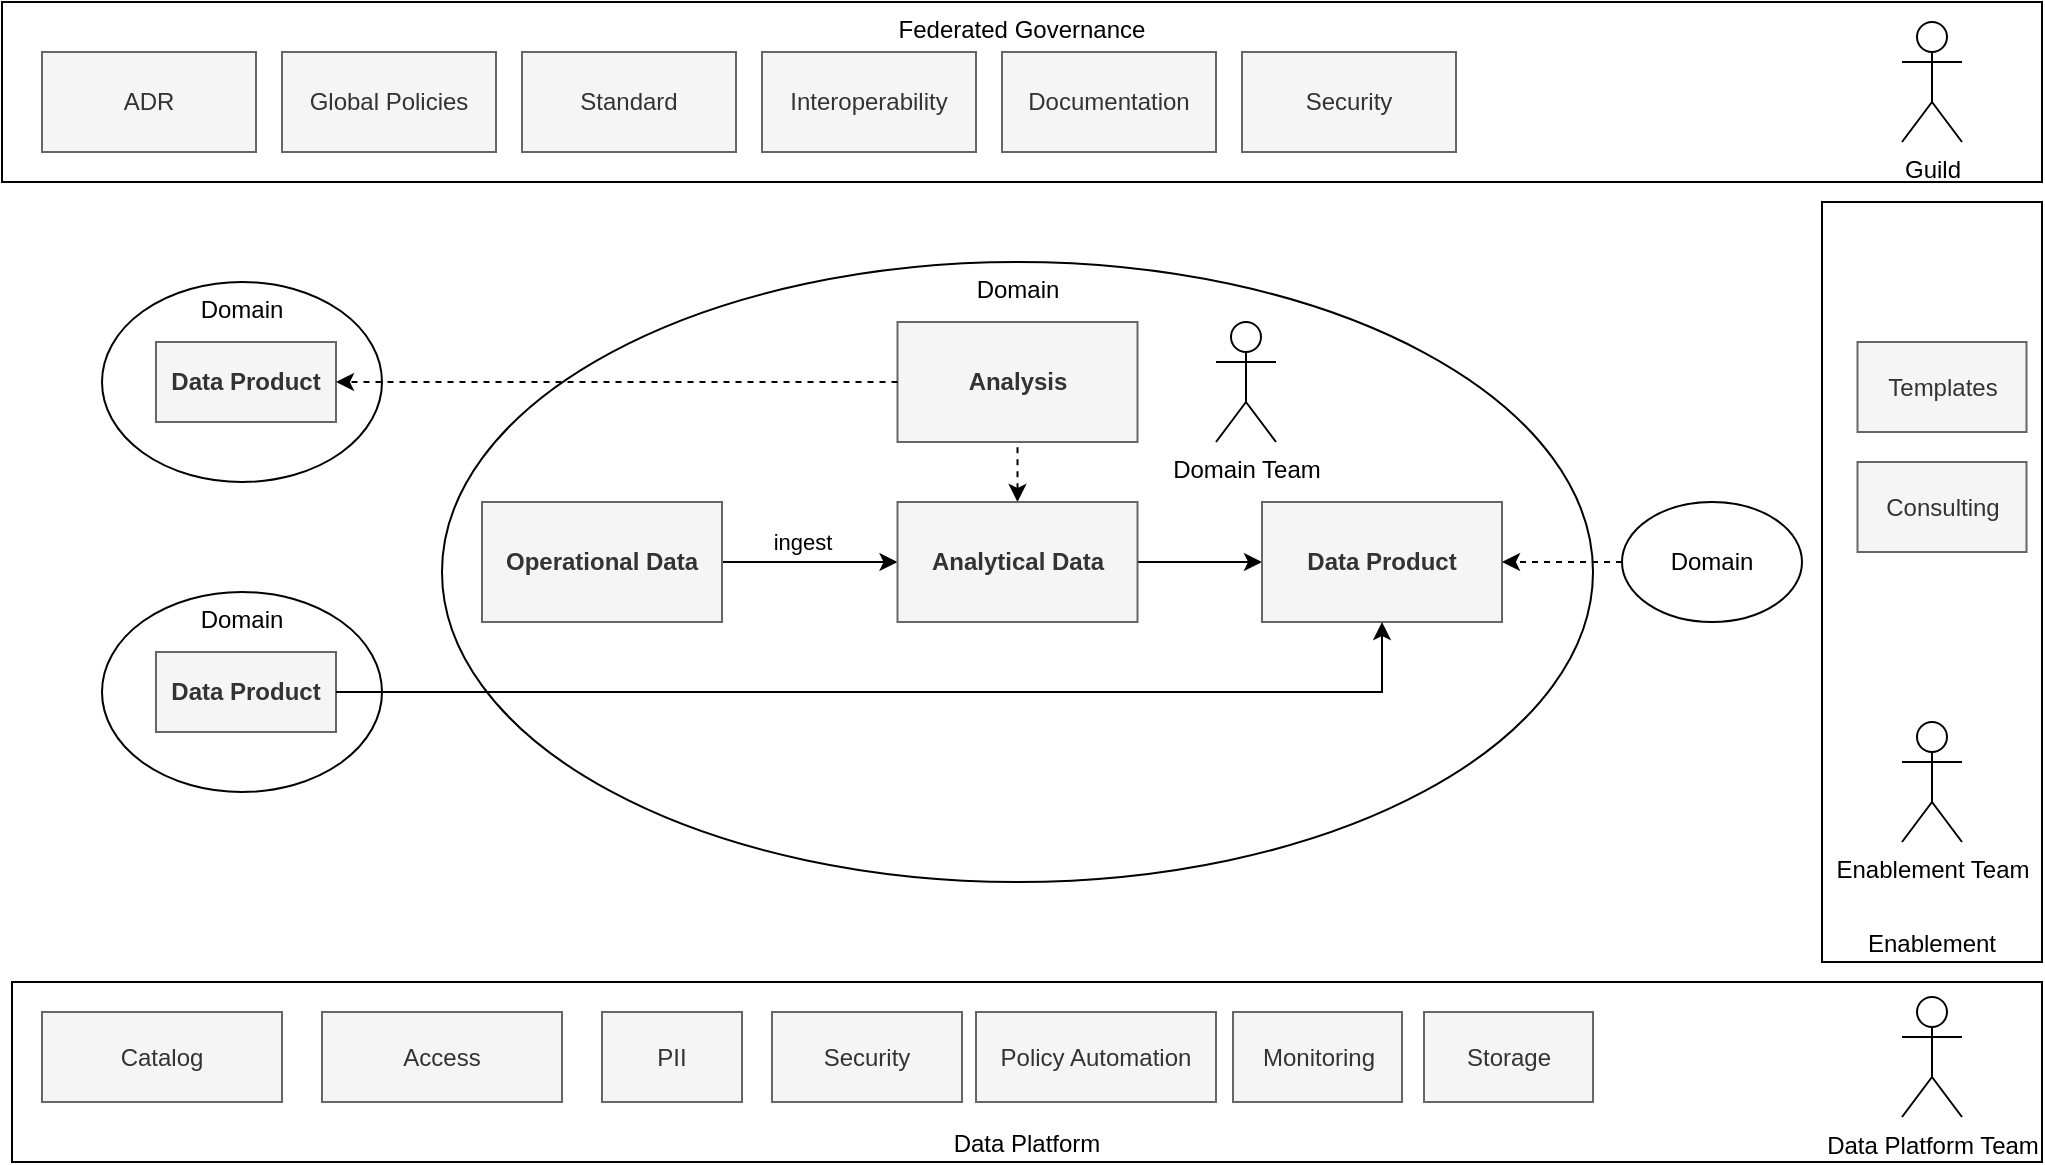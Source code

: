 <mxfile version="15.5.4" type="embed"><diagram id="DWjpSvbVxY2pOprUcE6g" name="Page-1"><mxGraphModel dx="984" dy="711" grid="1" gridSize="10" guides="1" tooltips="1" connect="1" arrows="1" fold="1" page="1" pageScale="1" pageWidth="827" pageHeight="1169" math="0" shadow="0"><root><mxCell id="0"/><mxCell id="1" parent="0"/><mxCell id="WkdalmxvpJmTztUUumEF-71" value="Enablement" style="rounded=0;whiteSpace=wrap;html=1;verticalAlign=bottom;" parent="1" vertex="1"><mxGeometry x="930" y="180" width="110" height="380" as="geometry"/></mxCell><mxCell id="WkdalmxvpJmTztUUumEF-8" value="Data Platform" style="rounded=0;whiteSpace=wrap;html=1;verticalAlign=bottom;" parent="1" vertex="1"><mxGeometry x="25" y="570" width="1015" height="90" as="geometry"/></mxCell><mxCell id="WkdalmxvpJmTztUUumEF-9" value="Federated Governance" style="rounded=0;whiteSpace=wrap;html=1;verticalAlign=top;" parent="1" vertex="1"><mxGeometry x="20" y="80" width="1020" height="90" as="geometry"/></mxCell><mxCell id="WkdalmxvpJmTztUUumEF-10" value="Guild" style="shape=umlActor;verticalLabelPosition=bottom;verticalAlign=top;html=1;outlineConnect=0;" parent="1" vertex="1"><mxGeometry x="970" y="90" width="30" height="60" as="geometry"/></mxCell><mxCell id="WkdalmxvpJmTztUUumEF-12" value="Data Platform Team" style="shape=umlActor;verticalLabelPosition=bottom;verticalAlign=top;html=1;outlineConnect=0;" parent="1" vertex="1"><mxGeometry x="970" y="577.5" width="30" height="60" as="geometry"/></mxCell><mxCell id="WkdalmxvpJmTztUUumEF-27" value="Global Policies" style="rounded=0;whiteSpace=wrap;html=1;fillColor=#f5f5f5;fontColor=#333333;strokeColor=#666666;" parent="1" vertex="1"><mxGeometry x="160" y="105" width="107" height="50" as="geometry"/></mxCell><mxCell id="WkdalmxvpJmTztUUumEF-34" value="Catalog" style="rounded=0;whiteSpace=wrap;html=1;fillColor=#f5f5f5;fontColor=#333333;strokeColor=#666666;" parent="1" vertex="1"><mxGeometry x="40" y="585" width="120" height="45" as="geometry"/></mxCell><mxCell id="WkdalmxvpJmTztUUumEF-35" value="Access" style="rounded=0;whiteSpace=wrap;html=1;fillColor=#f5f5f5;fontColor=#333333;strokeColor=#666666;" parent="1" vertex="1"><mxGeometry x="180" y="585" width="120" height="45" as="geometry"/></mxCell><mxCell id="WkdalmxvpJmTztUUumEF-36" value="PII" style="rounded=0;whiteSpace=wrap;html=1;fillColor=#f5f5f5;fontColor=#333333;strokeColor=#666666;" parent="1" vertex="1"><mxGeometry x="320" y="585" width="70" height="45" as="geometry"/></mxCell><mxCell id="WkdalmxvpJmTztUUumEF-46" value="Security" style="rounded=0;whiteSpace=wrap;html=1;fillColor=#f5f5f5;fontColor=#333333;strokeColor=#666666;" parent="1" vertex="1"><mxGeometry x="405" y="585" width="95" height="45" as="geometry"/></mxCell><mxCell id="WkdalmxvpJmTztUUumEF-47" value="Policy Automation" style="rounded=0;whiteSpace=wrap;html=1;fillColor=#f5f5f5;fontColor=#333333;strokeColor=#666666;" parent="1" vertex="1"><mxGeometry x="507" y="585" width="120" height="45" as="geometry"/></mxCell><mxCell id="WkdalmxvpJmTztUUumEF-48" value="Monitoring" style="rounded=0;whiteSpace=wrap;html=1;fillColor=#f5f5f5;fontColor=#333333;strokeColor=#666666;" parent="1" vertex="1"><mxGeometry x="635.5" y="585" width="84.5" height="45" as="geometry"/></mxCell><mxCell id="WkdalmxvpJmTztUUumEF-54" value="ADR" style="rounded=0;whiteSpace=wrap;html=1;fillColor=#f5f5f5;fontColor=#333333;strokeColor=#666666;" parent="1" vertex="1"><mxGeometry x="40" y="105" width="107" height="50" as="geometry"/></mxCell><mxCell id="WkdalmxvpJmTztUUumEF-55" value="Standard" style="rounded=0;whiteSpace=wrap;html=1;fillColor=#f5f5f5;fontColor=#333333;strokeColor=#666666;" parent="1" vertex="1"><mxGeometry x="280" y="105" width="107" height="50" as="geometry"/></mxCell><mxCell id="WkdalmxvpJmTztUUumEF-56" value="Interoperability" style="rounded=0;whiteSpace=wrap;html=1;fillColor=#f5f5f5;fontColor=#333333;strokeColor=#666666;" parent="1" vertex="1"><mxGeometry x="400" y="105" width="107" height="50" as="geometry"/></mxCell><mxCell id="WkdalmxvpJmTztUUumEF-57" value="Documentation" style="rounded=0;whiteSpace=wrap;html=1;fillColor=#f5f5f5;fontColor=#333333;strokeColor=#666666;" parent="1" vertex="1"><mxGeometry x="520" y="105" width="107" height="50" as="geometry"/></mxCell><mxCell id="WkdalmxvpJmTztUUumEF-58" value="Security" style="rounded=0;whiteSpace=wrap;html=1;fillColor=#f5f5f5;fontColor=#333333;strokeColor=#666666;" parent="1" vertex="1"><mxGeometry x="640" y="105" width="107" height="50" as="geometry"/></mxCell><mxCell id="WkdalmxvpJmTztUUumEF-69" value="Enablement Team" style="shape=umlActor;verticalLabelPosition=bottom;verticalAlign=top;html=1;outlineConnect=0;" parent="1" vertex="1"><mxGeometry x="970" y="440" width="30" height="60" as="geometry"/></mxCell><mxCell id="WkdalmxvpJmTztUUumEF-70" value="Templates" style="rounded=0;whiteSpace=wrap;html=1;fillColor=#f5f5f5;fontColor=#333333;strokeColor=#666666;" parent="1" vertex="1"><mxGeometry x="947.75" y="250" width="84.5" height="45" as="geometry"/></mxCell><mxCell id="WkdalmxvpJmTztUUumEF-72" value="Consulting" style="rounded=0;whiteSpace=wrap;html=1;fillColor=#f5f5f5;fontColor=#333333;strokeColor=#666666;" parent="1" vertex="1"><mxGeometry x="947.75" y="310" width="84.5" height="45" as="geometry"/></mxCell><mxCell id="17" value="Domain" style="ellipse;whiteSpace=wrap;html=1;verticalAlign=top;" parent="1" vertex="1"><mxGeometry x="240" y="210" width="575.5" height="310" as="geometry"/></mxCell><mxCell id="18" value="Analysis" style="rounded=0;whiteSpace=wrap;html=1;fillColor=#f5f5f5;fontColor=#333333;strokeColor=#666666;fontStyle=1" parent="1" vertex="1"><mxGeometry x="467.75" y="240" width="120" height="60" as="geometry"/></mxCell><mxCell id="19" style="rounded=0;orthogonalLoop=1;jettySize=auto;html=1;exitX=0.5;exitY=0;exitDx=0;exitDy=0;startArrow=classic;startFill=1;endArrow=none;endFill=0;dashed=1;" parent="1" source="22" target="18" edge="1"><mxGeometry relative="1" as="geometry"/></mxCell><mxCell id="20" style="rounded=0;orthogonalLoop=1;jettySize=auto;html=1;entryX=0;entryY=0.5;entryDx=0;entryDy=0;" parent="1" source="22" target="24" edge="1"><mxGeometry relative="1" as="geometry"><mxPoint x="635.5" y="410" as="targetPoint"/></mxGeometry></mxCell><mxCell id="21" value="" style="edgeStyle=orthogonalEdgeStyle;rounded=0;orthogonalLoop=1;jettySize=auto;html=1;startArrow=classic;startFill=1;endArrow=none;endFill=0;" parent="1" source="22" target="23" edge="1"><mxGeometry relative="1" as="geometry"/></mxCell><mxCell id="35" value="ingest" style="edgeLabel;html=1;align=center;verticalAlign=middle;resizable=0;points=[];" vertex="1" connectable="0" parent="21"><mxGeometry x="-0.071" y="2" relative="1" as="geometry"><mxPoint x="-7" y="-12" as="offset"/></mxGeometry></mxCell><mxCell id="22" value="Analytical Data" style="rounded=0;whiteSpace=wrap;html=1;fillColor=#f5f5f5;fontColor=#333333;strokeColor=#666666;fontStyle=1" parent="1" vertex="1"><mxGeometry x="467.75" y="330" width="120" height="60" as="geometry"/></mxCell><mxCell id="23" value="Operational Data" style="rounded=0;whiteSpace=wrap;html=1;fillColor=#f5f5f5;fontColor=#333333;strokeColor=#666666;fontStyle=1" parent="1" vertex="1"><mxGeometry x="260" y="330" width="120" height="60" as="geometry"/></mxCell><mxCell id="24" value="Data Product" style="rounded=0;whiteSpace=wrap;html=1;fillColor=#f5f5f5;fontColor=#333333;strokeColor=#666666;fontStyle=1" parent="1" vertex="1"><mxGeometry x="650" y="330" width="120" height="60" as="geometry"/></mxCell><mxCell id="25" value="Domain" style="ellipse;whiteSpace=wrap;html=1;verticalAlign=middle;" parent="1" vertex="1"><mxGeometry x="830" y="330" width="90" height="60" as="geometry"/></mxCell><mxCell id="26" style="rounded=0;orthogonalLoop=1;jettySize=auto;html=1;entryX=1;entryY=0.5;entryDx=0;entryDy=0;startArrow=none;startFill=0;endArrow=classic;endFill=1;exitX=0;exitY=0.5;exitDx=0;exitDy=0;dashed=1;" parent="1" source="25" target="24" edge="1"><mxGeometry relative="1" as="geometry"><mxPoint x="875.5" y="360" as="sourcePoint"/></mxGeometry></mxCell><mxCell id="27" value="Domain" style="ellipse;whiteSpace=wrap;html=1;verticalAlign=top;" parent="1" vertex="1"><mxGeometry x="70" y="220" width="140" height="100" as="geometry"/></mxCell><mxCell id="28" value="Data Product" style="rounded=0;whiteSpace=wrap;html=1;fillColor=#f5f5f5;fontColor=#333333;strokeColor=#666666;fontStyle=1" parent="1" vertex="1"><mxGeometry x="97" y="250" width="90" height="40" as="geometry"/></mxCell><mxCell id="29" style="rounded=0;orthogonalLoop=1;jettySize=auto;html=1;startArrow=none;startFill=0;endArrow=classic;endFill=1;exitX=0;exitY=0.5;exitDx=0;exitDy=0;entryX=1;entryY=0.5;entryDx=0;entryDy=0;dashed=1;" parent="1" source="18" target="28" edge="1"><mxGeometry relative="1" as="geometry"><mxPoint x="605.5" y="415" as="sourcePoint"/><mxPoint x="230" y="280" as="targetPoint"/></mxGeometry></mxCell><mxCell id="30" value="Domain" style="ellipse;whiteSpace=wrap;html=1;verticalAlign=top;" parent="1" vertex="1"><mxGeometry x="70" y="375" width="140" height="100" as="geometry"/></mxCell><mxCell id="31" value="Data Product" style="rounded=0;whiteSpace=wrap;html=1;fillColor=#f5f5f5;fontColor=#333333;strokeColor=#666666;fontStyle=1" parent="1" vertex="1"><mxGeometry x="97" y="405" width="90" height="40" as="geometry"/></mxCell><mxCell id="32" style="rounded=0;orthogonalLoop=1;jettySize=auto;html=1;entryX=1;entryY=0.5;entryDx=0;entryDy=0;startArrow=classic;startFill=1;endArrow=none;endFill=0;exitX=0.5;exitY=1;exitDx=0;exitDy=0;" parent="1" source="24" target="31" edge="1"><mxGeometry relative="1" as="geometry"><mxPoint x="322.5" y="560" as="sourcePoint"/><mxPoint x="135.5" y="510" as="targetPoint"/><Array as="points"><mxPoint x="710" y="425"/><mxPoint x="570" y="425"/></Array></mxGeometry></mxCell><mxCell id="33" value="Domain Team" style="shape=umlActor;verticalLabelPosition=bottom;verticalAlign=top;html=1;outlineConnect=0;" vertex="1" parent="1"><mxGeometry x="627" y="240" width="30" height="60" as="geometry"/></mxCell><mxCell id="34" value="Storage" style="rounded=0;whiteSpace=wrap;html=1;fillColor=#f5f5f5;fontColor=#333333;strokeColor=#666666;" vertex="1" parent="1"><mxGeometry x="731" y="585" width="84.5" height="45" as="geometry"/></mxCell></root></mxGraphModel></diagram></mxfile>